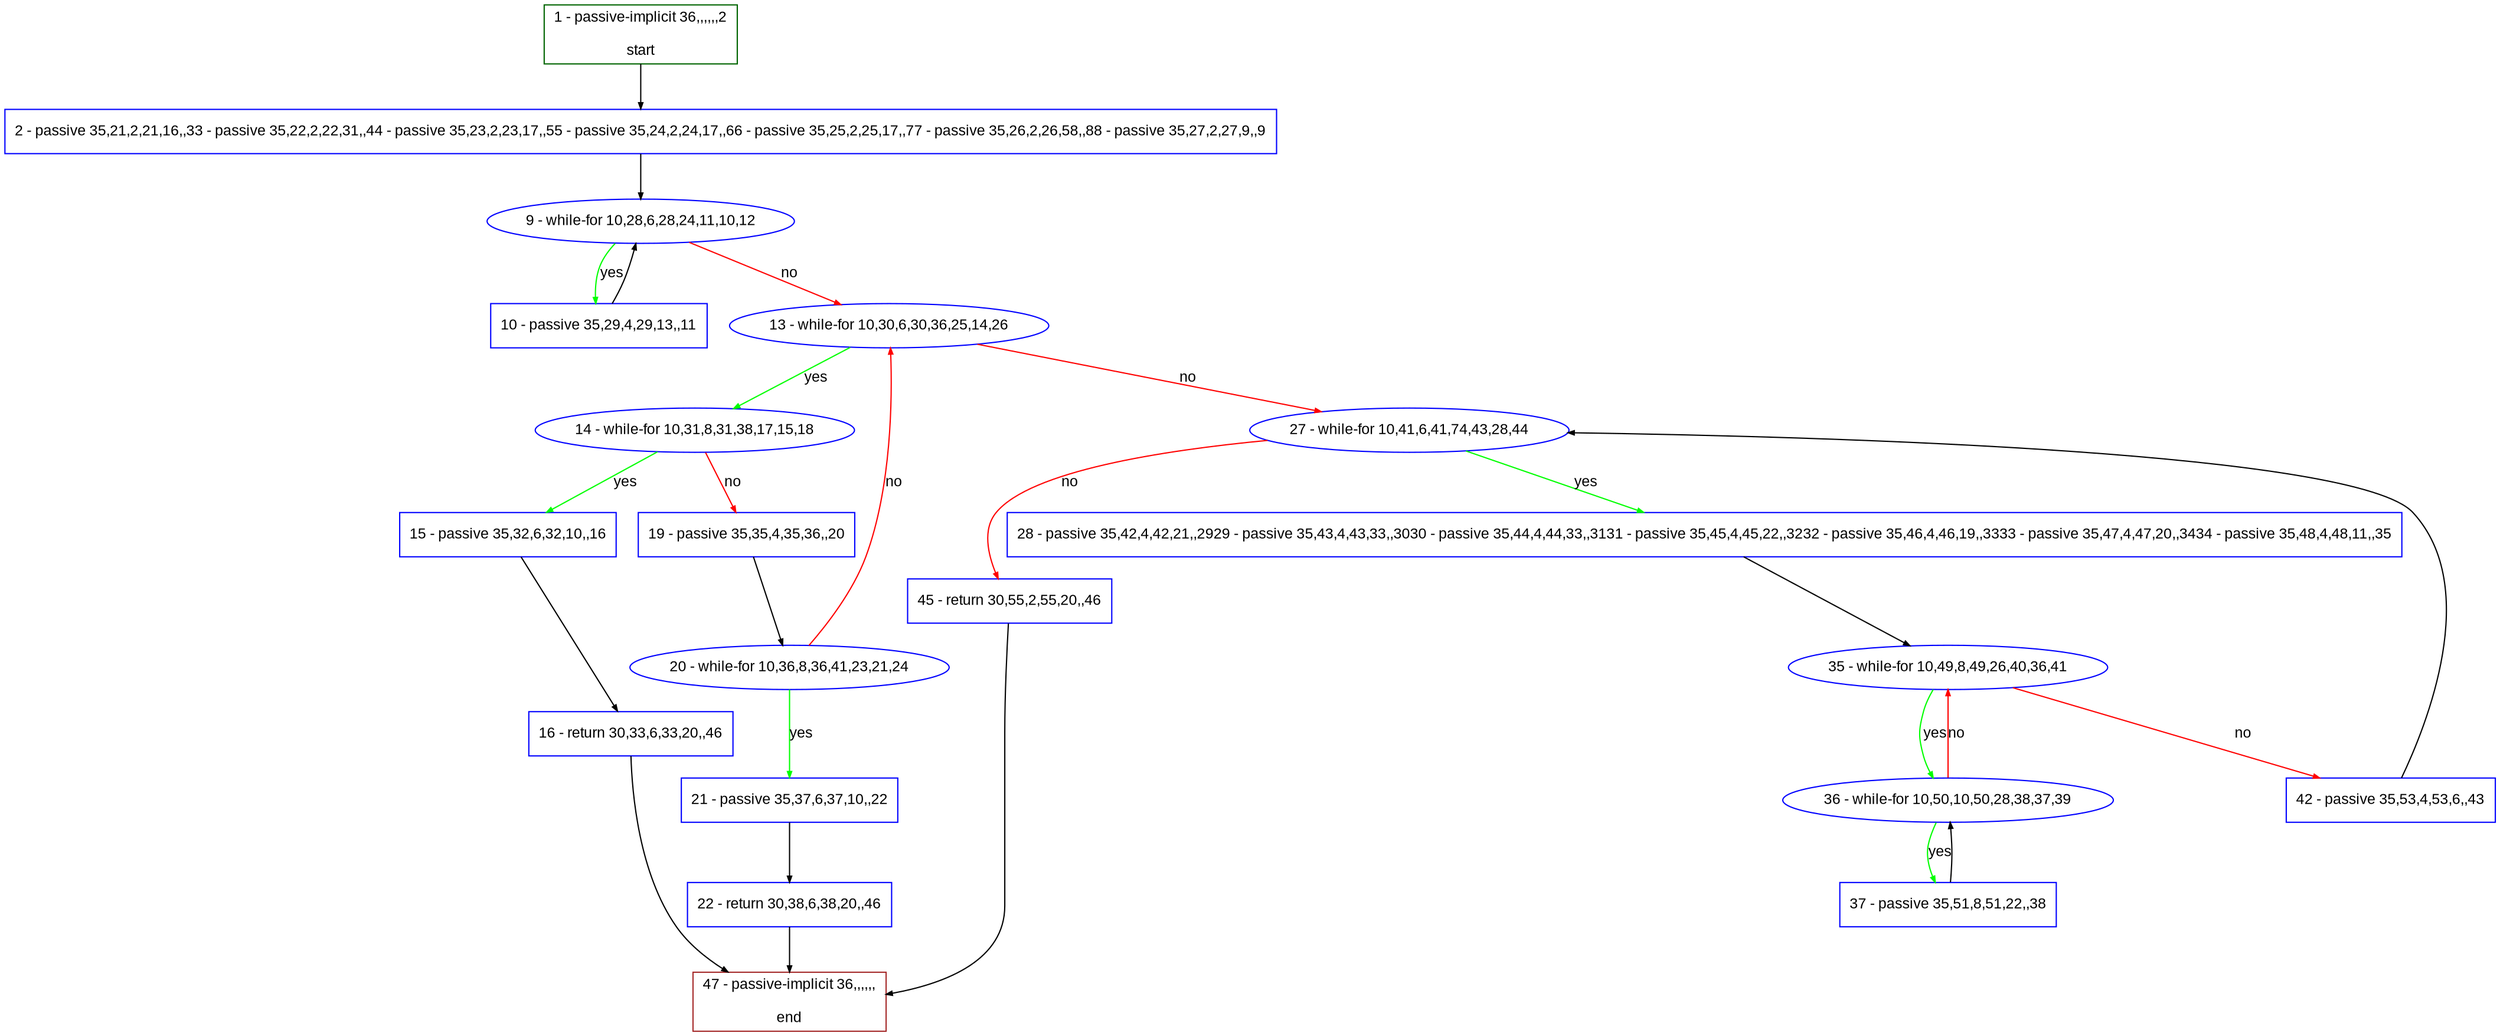 digraph "" {
  graph [pack="true", label="", fontsize="12", packmode="clust", fontname="Arial", fillcolor="#FFFFCC", bgcolor="white", style="rounded,filled", compound="true"];
  node [node_initialized="no", label="", color="grey", fontsize="12", fillcolor="white", fontname="Arial", style="filled", shape="rectangle", compound="true", fixedsize="false"];
  edge [fontcolor="black", arrowhead="normal", arrowtail="none", arrowsize="0.5", ltail="", label="", color="black", fontsize="12", lhead="", fontname="Arial", dir="forward", compound="true"];
  __N1 [label="2 - passive 35,21,2,21,16,,33 - passive 35,22,2,22,31,,44 - passive 35,23,2,23,17,,55 - passive 35,24,2,24,17,,66 - passive 35,25,2,25,17,,77 - passive 35,26,2,26,58,,88 - passive 35,27,2,27,9,,9", color="#0000ff", fillcolor="#ffffff", style="filled", shape="box"];
  __N2 [label="1 - passive-implicit 36,,,,,,2\n\nstart", color="#006400", fillcolor="#ffffff", style="filled", shape="box"];
  __N3 [label="9 - while-for 10,28,6,28,24,11,10,12", color="#0000ff", fillcolor="#ffffff", style="filled", shape="oval"];
  __N4 [label="10 - passive 35,29,4,29,13,,11", color="#0000ff", fillcolor="#ffffff", style="filled", shape="box"];
  __N5 [label="13 - while-for 10,30,6,30,36,25,14,26", color="#0000ff", fillcolor="#ffffff", style="filled", shape="oval"];
  __N6 [label="14 - while-for 10,31,8,31,38,17,15,18", color="#0000ff", fillcolor="#ffffff", style="filled", shape="oval"];
  __N7 [label="27 - while-for 10,41,6,41,74,43,28,44", color="#0000ff", fillcolor="#ffffff", style="filled", shape="oval"];
  __N8 [label="15 - passive 35,32,6,32,10,,16", color="#0000ff", fillcolor="#ffffff", style="filled", shape="box"];
  __N9 [label="19 - passive 35,35,4,35,36,,20", color="#0000ff", fillcolor="#ffffff", style="filled", shape="box"];
  __N10 [label="16 - return 30,33,6,33,20,,46", color="#0000ff", fillcolor="#ffffff", style="filled", shape="box"];
  __N11 [label="47 - passive-implicit 36,,,,,,\n\nend", color="#a52a2a", fillcolor="#ffffff", style="filled", shape="box"];
  __N12 [label="20 - while-for 10,36,8,36,41,23,21,24", color="#0000ff", fillcolor="#ffffff", style="filled", shape="oval"];
  __N13 [label="21 - passive 35,37,6,37,10,,22", color="#0000ff", fillcolor="#ffffff", style="filled", shape="box"];
  __N14 [label="22 - return 30,38,6,38,20,,46", color="#0000ff", fillcolor="#ffffff", style="filled", shape="box"];
  __N15 [label="28 - passive 35,42,4,42,21,,2929 - passive 35,43,4,43,33,,3030 - passive 35,44,4,44,33,,3131 - passive 35,45,4,45,22,,3232 - passive 35,46,4,46,19,,3333 - passive 35,47,4,47,20,,3434 - passive 35,48,4,48,11,,35", color="#0000ff", fillcolor="#ffffff", style="filled", shape="box"];
  __N16 [label="45 - return 30,55,2,55,20,,46", color="#0000ff", fillcolor="#ffffff", style="filled", shape="box"];
  __N17 [label="35 - while-for 10,49,8,49,26,40,36,41", color="#0000ff", fillcolor="#ffffff", style="filled", shape="oval"];
  __N18 [label="36 - while-for 10,50,10,50,28,38,37,39", color="#0000ff", fillcolor="#ffffff", style="filled", shape="oval"];
  __N19 [label="42 - passive 35,53,4,53,6,,43", color="#0000ff", fillcolor="#ffffff", style="filled", shape="box"];
  __N20 [label="37 - passive 35,51,8,51,22,,38", color="#0000ff", fillcolor="#ffffff", style="filled", shape="box"];
  __N2 -> __N1 [arrowhead="normal", arrowtail="none", color="#000000", label="", dir="forward"];
  __N1 -> __N3 [arrowhead="normal", arrowtail="none", color="#000000", label="", dir="forward"];
  __N3 -> __N4 [arrowhead="normal", arrowtail="none", color="#00ff00", label="yes", dir="forward"];
  __N4 -> __N3 [arrowhead="normal", arrowtail="none", color="#000000", label="", dir="forward"];
  __N3 -> __N5 [arrowhead="normal", arrowtail="none", color="#ff0000", label="no", dir="forward"];
  __N5 -> __N6 [arrowhead="normal", arrowtail="none", color="#00ff00", label="yes", dir="forward"];
  __N5 -> __N7 [arrowhead="normal", arrowtail="none", color="#ff0000", label="no", dir="forward"];
  __N6 -> __N8 [arrowhead="normal", arrowtail="none", color="#00ff00", label="yes", dir="forward"];
  __N6 -> __N9 [arrowhead="normal", arrowtail="none", color="#ff0000", label="no", dir="forward"];
  __N8 -> __N10 [arrowhead="normal", arrowtail="none", color="#000000", label="", dir="forward"];
  __N10 -> __N11 [arrowhead="normal", arrowtail="none", color="#000000", label="", dir="forward"];
  __N9 -> __N12 [arrowhead="normal", arrowtail="none", color="#000000", label="", dir="forward"];
  __N12 -> __N5 [arrowhead="normal", arrowtail="none", color="#ff0000", label="no", dir="forward"];
  __N12 -> __N13 [arrowhead="normal", arrowtail="none", color="#00ff00", label="yes", dir="forward"];
  __N13 -> __N14 [arrowhead="normal", arrowtail="none", color="#000000", label="", dir="forward"];
  __N14 -> __N11 [arrowhead="normal", arrowtail="none", color="#000000", label="", dir="forward"];
  __N7 -> __N15 [arrowhead="normal", arrowtail="none", color="#00ff00", label="yes", dir="forward"];
  __N7 -> __N16 [arrowhead="normal", arrowtail="none", color="#ff0000", label="no", dir="forward"];
  __N15 -> __N17 [arrowhead="normal", arrowtail="none", color="#000000", label="", dir="forward"];
  __N17 -> __N18 [arrowhead="normal", arrowtail="none", color="#00ff00", label="yes", dir="forward"];
  __N18 -> __N17 [arrowhead="normal", arrowtail="none", color="#ff0000", label="no", dir="forward"];
  __N17 -> __N19 [arrowhead="normal", arrowtail="none", color="#ff0000", label="no", dir="forward"];
  __N18 -> __N20 [arrowhead="normal", arrowtail="none", color="#00ff00", label="yes", dir="forward"];
  __N20 -> __N18 [arrowhead="normal", arrowtail="none", color="#000000", label="", dir="forward"];
  __N19 -> __N7 [arrowhead="normal", arrowtail="none", color="#000000", label="", dir="forward"];
  __N16 -> __N11 [arrowhead="normal", arrowtail="none", color="#000000", label="", dir="forward"];
}
